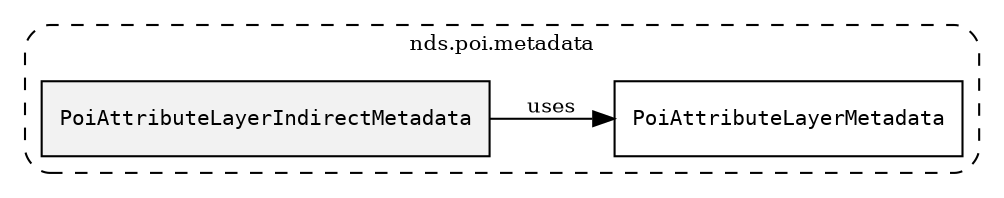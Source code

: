 /**
 * This dot file creates symbol collaboration diagram for PoiAttributeLayerIndirectMetadata.
 */
digraph ZSERIO
{
    node [shape=box, fontsize=10];
    rankdir="LR";
    fontsize=10;
    tooltip="PoiAttributeLayerIndirectMetadata collaboration diagram";

    subgraph "cluster_nds.poi.metadata"
    {
        style="dashed, rounded";
        label="nds.poi.metadata";
        tooltip="Package nds.poi.metadata";
        href="../../../content/packages/nds.poi.metadata.html#Package-nds-poi-metadata";
        target="_parent";

        "PoiAttributeLayerIndirectMetadata" [style="filled", fillcolor="#0000000D", target="_parent", label=<<font face="monospace"><table align="center" border="0" cellspacing="0" cellpadding="0"><tr><td href="../../../content/packages/nds.poi.metadata.html#Subtype-PoiAttributeLayerIndirectMetadata" title="Subtype defined in nds.poi.metadata">PoiAttributeLayerIndirectMetadata</td></tr></table></font>>];
        "PoiAttributeLayerMetadata" [target="_parent", label=<<font face="monospace"><table align="center" border="0" cellspacing="0" cellpadding="0"><tr><td href="../../../content/packages/nds.poi.metadata.html#Structure-PoiAttributeLayerMetadata" title="Structure defined in nds.poi.metadata">PoiAttributeLayerMetadata</td></tr></table></font>>];
    }

    "PoiAttributeLayerIndirectMetadata" -> "PoiAttributeLayerMetadata" [label="uses", fontsize=10];
}
